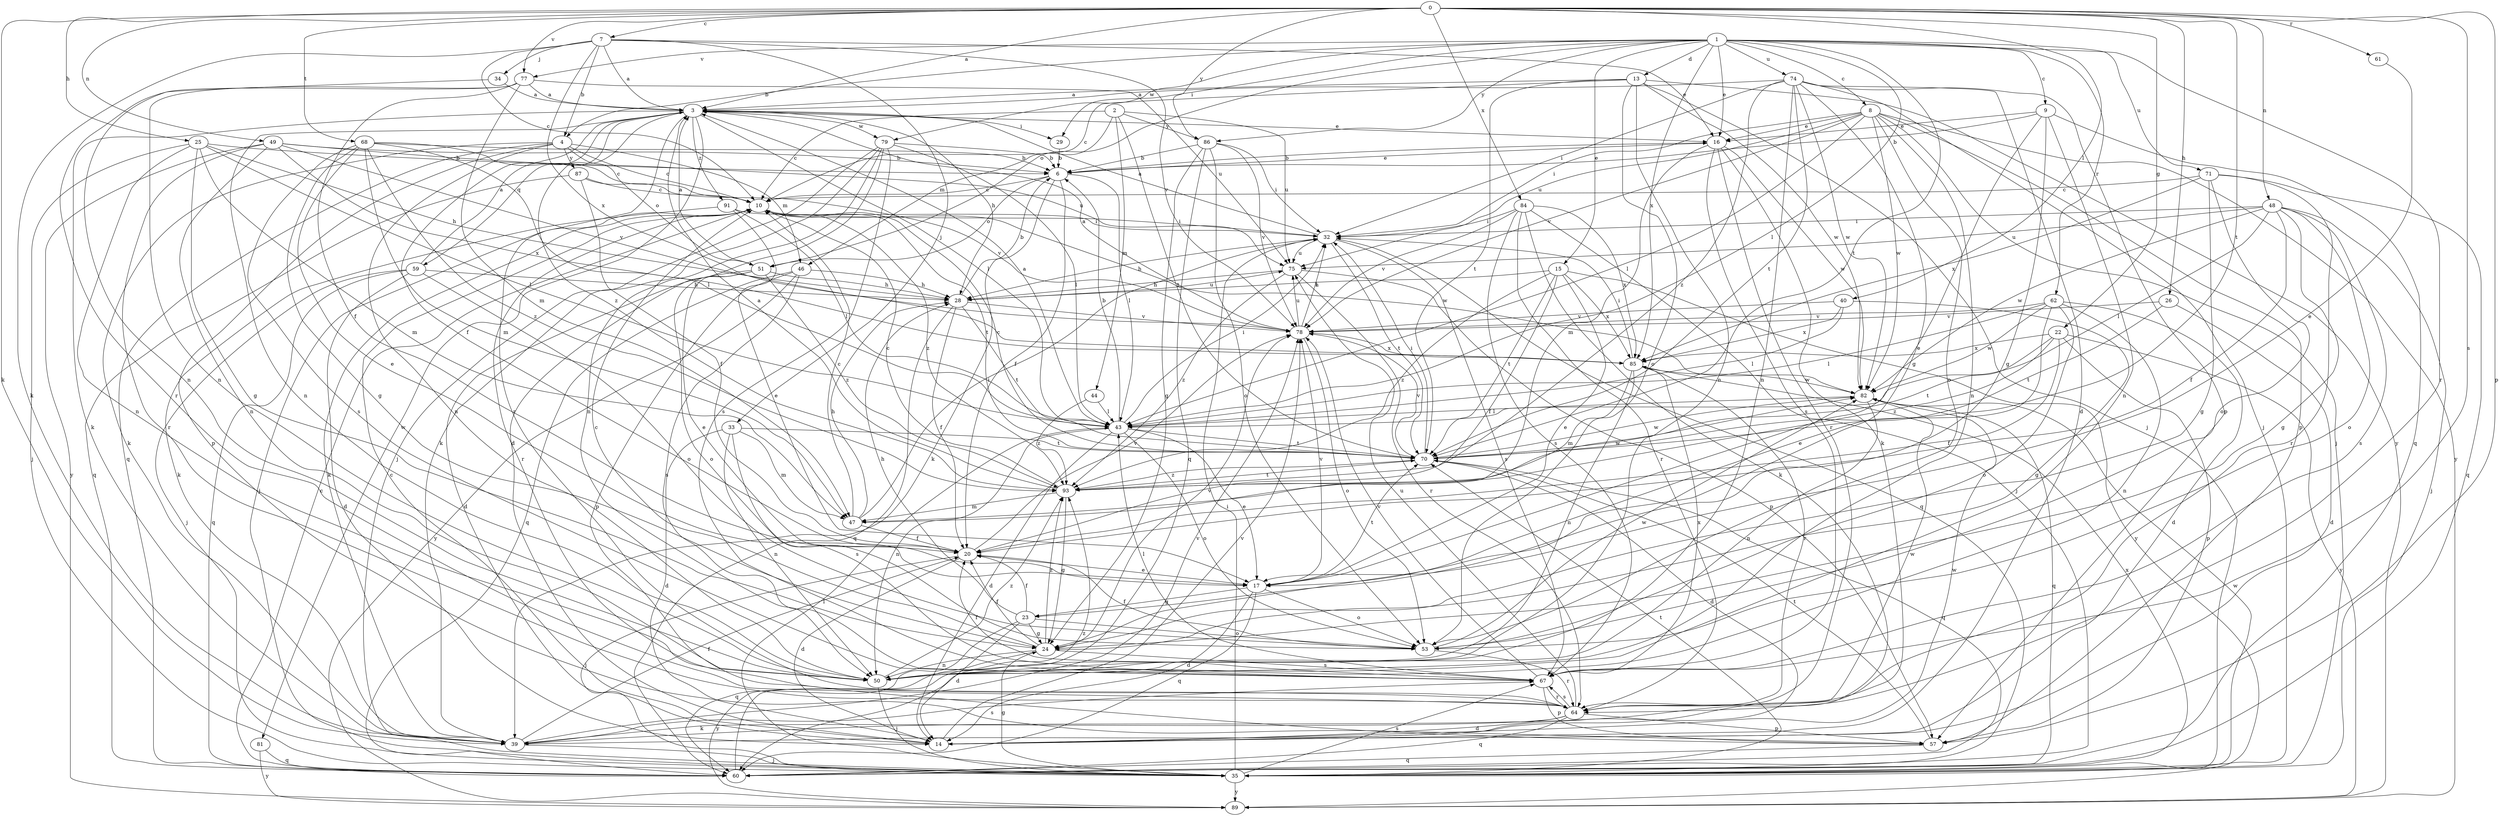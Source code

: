 strict digraph  {
0;
1;
2;
3;
4;
6;
7;
8;
9;
10;
13;
14;
15;
16;
17;
20;
22;
23;
24;
25;
26;
28;
29;
32;
33;
34;
35;
39;
40;
43;
44;
46;
47;
48;
49;
50;
51;
53;
57;
59;
60;
61;
62;
64;
67;
68;
70;
71;
74;
75;
77;
78;
79;
81;
82;
84;
85;
86;
87;
89;
91;
93;
0 -> 3  [label=a];
0 -> 7  [label=c];
0 -> 22  [label=g];
0 -> 25  [label=h];
0 -> 26  [label=h];
0 -> 39  [label=k];
0 -> 40  [label=l];
0 -> 48  [label=n];
0 -> 49  [label=n];
0 -> 57  [label=p];
0 -> 61  [label=r];
0 -> 67  [label=s];
0 -> 68  [label=t];
0 -> 70  [label=t];
0 -> 77  [label=v];
0 -> 84  [label=x];
0 -> 86  [label=y];
1 -> 4  [label=b];
1 -> 8  [label=c];
1 -> 9  [label=c];
1 -> 13  [label=d];
1 -> 15  [label=e];
1 -> 16  [label=e];
1 -> 29  [label=i];
1 -> 43  [label=l];
1 -> 51  [label=o];
1 -> 62  [label=r];
1 -> 64  [label=r];
1 -> 70  [label=t];
1 -> 71  [label=u];
1 -> 74  [label=u];
1 -> 77  [label=v];
1 -> 79  [label=w];
1 -> 85  [label=x];
1 -> 86  [label=y];
2 -> 10  [label=c];
2 -> 44  [label=m];
2 -> 46  [label=m];
2 -> 70  [label=t];
2 -> 75  [label=u];
2 -> 86  [label=y];
3 -> 16  [label=e];
3 -> 20  [label=f];
3 -> 28  [label=h];
3 -> 29  [label=i];
3 -> 39  [label=k];
3 -> 43  [label=l];
3 -> 50  [label=n];
3 -> 59  [label=q];
3 -> 64  [label=r];
3 -> 79  [label=w];
3 -> 81  [label=w];
3 -> 91  [label=z];
3 -> 93  [label=z];
4 -> 10  [label=c];
4 -> 39  [label=k];
4 -> 46  [label=m];
4 -> 50  [label=n];
4 -> 51  [label=o];
4 -> 57  [label=p];
4 -> 60  [label=q];
4 -> 87  [label=y];
6 -> 10  [label=c];
6 -> 16  [label=e];
6 -> 20  [label=f];
6 -> 39  [label=k];
6 -> 43  [label=l];
6 -> 51  [label=o];
7 -> 3  [label=a];
7 -> 4  [label=b];
7 -> 10  [label=c];
7 -> 16  [label=e];
7 -> 33  [label=j];
7 -> 34  [label=j];
7 -> 39  [label=k];
7 -> 78  [label=v];
7 -> 85  [label=x];
8 -> 16  [label=e];
8 -> 32  [label=i];
8 -> 35  [label=j];
8 -> 43  [label=l];
8 -> 50  [label=n];
8 -> 53  [label=o];
8 -> 57  [label=p];
8 -> 75  [label=u];
8 -> 78  [label=v];
8 -> 82  [label=w];
8 -> 89  [label=y];
9 -> 6  [label=b];
9 -> 16  [label=e];
9 -> 17  [label=e];
9 -> 23  [label=g];
9 -> 50  [label=n];
9 -> 60  [label=q];
10 -> 32  [label=i];
10 -> 35  [label=j];
10 -> 39  [label=k];
10 -> 64  [label=r];
10 -> 70  [label=t];
10 -> 82  [label=w];
10 -> 93  [label=z];
13 -> 3  [label=a];
13 -> 10  [label=c];
13 -> 35  [label=j];
13 -> 50  [label=n];
13 -> 53  [label=o];
13 -> 70  [label=t];
13 -> 82  [label=w];
13 -> 89  [label=y];
14 -> 10  [label=c];
14 -> 78  [label=v];
14 -> 82  [label=w];
15 -> 17  [label=e];
15 -> 20  [label=f];
15 -> 28  [label=h];
15 -> 70  [label=t];
15 -> 85  [label=x];
15 -> 89  [label=y];
15 -> 93  [label=z];
16 -> 6  [label=b];
16 -> 39  [label=k];
16 -> 47  [label=m];
16 -> 64  [label=r];
16 -> 67  [label=s];
16 -> 82  [label=w];
17 -> 14  [label=d];
17 -> 23  [label=g];
17 -> 53  [label=o];
17 -> 60  [label=q];
17 -> 70  [label=t];
17 -> 78  [label=v];
20 -> 14  [label=d];
20 -> 17  [label=e];
20 -> 35  [label=j];
20 -> 78  [label=v];
22 -> 20  [label=f];
22 -> 57  [label=p];
22 -> 70  [label=t];
22 -> 85  [label=x];
22 -> 89  [label=y];
22 -> 93  [label=z];
23 -> 14  [label=d];
23 -> 20  [label=f];
23 -> 24  [label=g];
23 -> 28  [label=h];
23 -> 53  [label=o];
23 -> 60  [label=q];
24 -> 10  [label=c];
24 -> 20  [label=f];
24 -> 50  [label=n];
24 -> 67  [label=s];
24 -> 78  [label=v];
24 -> 89  [label=y];
24 -> 93  [label=z];
25 -> 6  [label=b];
25 -> 24  [label=g];
25 -> 28  [label=h];
25 -> 35  [label=j];
25 -> 43  [label=l];
25 -> 47  [label=m];
25 -> 50  [label=n];
26 -> 14  [label=d];
26 -> 70  [label=t];
26 -> 78  [label=v];
28 -> 6  [label=b];
28 -> 20  [label=f];
28 -> 60  [label=q];
28 -> 70  [label=t];
28 -> 75  [label=u];
28 -> 78  [label=v];
29 -> 6  [label=b];
32 -> 3  [label=a];
32 -> 28  [label=h];
32 -> 60  [label=q];
32 -> 67  [label=s];
32 -> 70  [label=t];
32 -> 75  [label=u];
33 -> 14  [label=d];
33 -> 47  [label=m];
33 -> 50  [label=n];
33 -> 67  [label=s];
33 -> 70  [label=t];
34 -> 3  [label=a];
34 -> 50  [label=n];
35 -> 24  [label=g];
35 -> 32  [label=i];
35 -> 43  [label=l];
35 -> 67  [label=s];
35 -> 70  [label=t];
35 -> 82  [label=w];
35 -> 85  [label=x];
35 -> 89  [label=y];
39 -> 20  [label=f];
39 -> 35  [label=j];
39 -> 67  [label=s];
39 -> 78  [label=v];
40 -> 24  [label=g];
40 -> 43  [label=l];
40 -> 78  [label=v];
40 -> 85  [label=x];
43 -> 3  [label=a];
43 -> 6  [label=b];
43 -> 14  [label=d];
43 -> 17  [label=e];
43 -> 32  [label=i];
43 -> 50  [label=n];
43 -> 53  [label=o];
43 -> 70  [label=t];
44 -> 43  [label=l];
44 -> 93  [label=z];
46 -> 28  [label=h];
46 -> 57  [label=p];
46 -> 60  [label=q];
46 -> 67  [label=s];
46 -> 89  [label=y];
47 -> 10  [label=c];
47 -> 20  [label=f];
47 -> 28  [label=h];
47 -> 32  [label=i];
48 -> 20  [label=f];
48 -> 24  [label=g];
48 -> 32  [label=i];
48 -> 35  [label=j];
48 -> 43  [label=l];
48 -> 53  [label=o];
48 -> 67  [label=s];
48 -> 75  [label=u];
48 -> 82  [label=w];
49 -> 6  [label=b];
49 -> 50  [label=n];
49 -> 64  [label=r];
49 -> 75  [label=u];
49 -> 78  [label=v];
49 -> 85  [label=x];
49 -> 89  [label=y];
50 -> 35  [label=j];
50 -> 93  [label=z];
51 -> 3  [label=a];
51 -> 14  [label=d];
51 -> 17  [label=e];
51 -> 28  [label=h];
51 -> 53  [label=o];
51 -> 93  [label=z];
53 -> 20  [label=f];
53 -> 64  [label=r];
53 -> 82  [label=w];
57 -> 60  [label=q];
57 -> 70  [label=t];
59 -> 3  [label=a];
59 -> 14  [label=d];
59 -> 28  [label=h];
59 -> 35  [label=j];
59 -> 53  [label=o];
59 -> 60  [label=q];
60 -> 10  [label=c];
60 -> 93  [label=z];
61 -> 17  [label=e];
62 -> 14  [label=d];
62 -> 17  [label=e];
62 -> 43  [label=l];
62 -> 50  [label=n];
62 -> 53  [label=o];
62 -> 78  [label=v];
62 -> 82  [label=w];
64 -> 14  [label=d];
64 -> 39  [label=k];
64 -> 57  [label=p];
64 -> 60  [label=q];
64 -> 67  [label=s];
64 -> 75  [label=u];
64 -> 82  [label=w];
67 -> 20  [label=f];
67 -> 43  [label=l];
67 -> 57  [label=p];
67 -> 64  [label=r];
67 -> 78  [label=v];
67 -> 85  [label=x];
68 -> 6  [label=b];
68 -> 10  [label=c];
68 -> 17  [label=e];
68 -> 24  [label=g];
68 -> 43  [label=l];
68 -> 47  [label=m];
68 -> 67  [label=s];
68 -> 93  [label=z];
70 -> 10  [label=c];
70 -> 14  [label=d];
70 -> 32  [label=i];
70 -> 60  [label=q];
70 -> 78  [label=v];
70 -> 82  [label=w];
70 -> 93  [label=z];
71 -> 10  [label=c];
71 -> 24  [label=g];
71 -> 53  [label=o];
71 -> 60  [label=q];
71 -> 64  [label=r];
71 -> 85  [label=x];
74 -> 3  [label=a];
74 -> 14  [label=d];
74 -> 24  [label=g];
74 -> 32  [label=i];
74 -> 35  [label=j];
74 -> 50  [label=n];
74 -> 57  [label=p];
74 -> 70  [label=t];
74 -> 82  [label=w];
74 -> 93  [label=z];
75 -> 28  [label=h];
75 -> 57  [label=p];
75 -> 64  [label=r];
75 -> 93  [label=z];
77 -> 3  [label=a];
77 -> 20  [label=f];
77 -> 47  [label=m];
77 -> 50  [label=n];
77 -> 64  [label=r];
77 -> 75  [label=u];
78 -> 3  [label=a];
78 -> 32  [label=i];
78 -> 53  [label=o];
78 -> 75  [label=u];
78 -> 85  [label=x];
79 -> 6  [label=b];
79 -> 14  [label=d];
79 -> 35  [label=j];
79 -> 39  [label=k];
79 -> 43  [label=l];
79 -> 50  [label=n];
79 -> 67  [label=s];
81 -> 60  [label=q];
81 -> 89  [label=y];
82 -> 43  [label=l];
82 -> 50  [label=n];
82 -> 60  [label=q];
84 -> 32  [label=i];
84 -> 35  [label=j];
84 -> 39  [label=k];
84 -> 64  [label=r];
84 -> 67  [label=s];
84 -> 78  [label=v];
84 -> 85  [label=x];
85 -> 32  [label=i];
85 -> 47  [label=m];
85 -> 50  [label=n];
85 -> 64  [label=r];
85 -> 82  [label=w];
86 -> 6  [label=b];
86 -> 24  [label=g];
86 -> 32  [label=i];
86 -> 53  [label=o];
86 -> 60  [label=q];
86 -> 78  [label=v];
87 -> 10  [label=c];
87 -> 20  [label=f];
87 -> 60  [label=q];
87 -> 78  [label=v];
91 -> 17  [label=e];
91 -> 32  [label=i];
91 -> 39  [label=k];
91 -> 43  [label=l];
93 -> 3  [label=a];
93 -> 10  [label=c];
93 -> 24  [label=g];
93 -> 47  [label=m];
93 -> 70  [label=t];
93 -> 82  [label=w];
}
